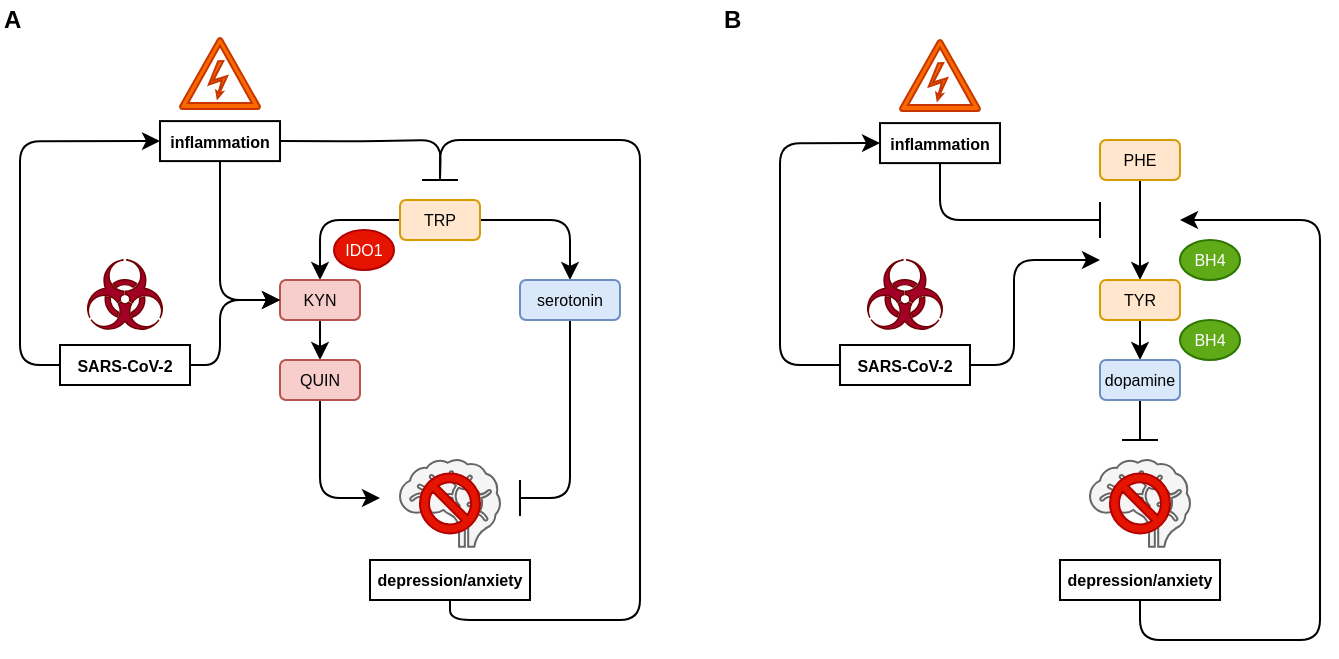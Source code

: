 <mxfile version="20.2.3" type="device"><diagram id="vO4f04G-AD3M8A1myA08" name="Page-1"><mxGraphModel dx="792" dy="494" grid="1" gridSize="10" guides="1" tooltips="1" connect="1" arrows="1" fold="1" page="1" pageScale="1" pageWidth="690" pageHeight="980" math="0" shadow="0"><root><mxCell id="0"/><mxCell id="1" parent="0"/><mxCell id="mLUjD3GKObncS-k6vLoB-5" style="edgeStyle=orthogonalEdgeStyle;rounded=1;orthogonalLoop=1;jettySize=auto;html=1;exitX=1;exitY=0.5;exitDx=0;exitDy=0;entryX=0.5;entryY=0;entryDx=0;entryDy=0;fontSize=8;" edge="1" parent="1" source="mLUjD3GKObncS-k6vLoB-1" target="mLUjD3GKObncS-k6vLoB-2"><mxGeometry relative="1" as="geometry"/></mxCell><mxCell id="mLUjD3GKObncS-k6vLoB-6" style="edgeStyle=orthogonalEdgeStyle;rounded=1;orthogonalLoop=1;jettySize=auto;html=1;entryX=0.5;entryY=0;entryDx=0;entryDy=0;fontSize=8;" edge="1" parent="1" source="mLUjD3GKObncS-k6vLoB-1" target="mLUjD3GKObncS-k6vLoB-3"><mxGeometry relative="1" as="geometry"/></mxCell><mxCell id="mLUjD3GKObncS-k6vLoB-1" value="TRP" style="rounded=1;whiteSpace=wrap;html=1;fontSize=8;fillColor=#ffe6cc;strokeColor=#d79b00;" vertex="1" parent="1"><mxGeometry x="200" y="100" width="40" height="20" as="geometry"/></mxCell><mxCell id="mLUjD3GKObncS-k6vLoB-9" style="edgeStyle=orthogonalEdgeStyle;orthogonalLoop=1;jettySize=auto;html=1;fontSize=8;strokeWidth=1;comic=0;jumpStyle=none;sketch=0;shadow=0;rounded=1;startArrow=none;startFill=0;endArrow=baseDash;endFill=0;endSize=16;" edge="1" parent="1" source="mLUjD3GKObncS-k6vLoB-2"><mxGeometry relative="1" as="geometry"><mxPoint x="260" y="249" as="targetPoint"/><Array as="points"><mxPoint x="285" y="249"/></Array></mxGeometry></mxCell><mxCell id="mLUjD3GKObncS-k6vLoB-2" value="serotonin" style="rounded=1;whiteSpace=wrap;html=1;fontSize=8;fillColor=#dae8fc;strokeColor=#6c8ebf;" vertex="1" parent="1"><mxGeometry x="260" y="140" width="50" height="20" as="geometry"/></mxCell><mxCell id="mLUjD3GKObncS-k6vLoB-7" style="edgeStyle=orthogonalEdgeStyle;rounded=0;orthogonalLoop=1;jettySize=auto;html=1;exitX=0.5;exitY=1;exitDx=0;exitDy=0;entryX=0.5;entryY=0;entryDx=0;entryDy=0;fontSize=8;" edge="1" parent="1" source="mLUjD3GKObncS-k6vLoB-3" target="mLUjD3GKObncS-k6vLoB-4"><mxGeometry relative="1" as="geometry"/></mxCell><mxCell id="mLUjD3GKObncS-k6vLoB-3" value="KYN" style="rounded=1;whiteSpace=wrap;html=1;fontSize=8;fillColor=#f8cecc;strokeColor=#b85450;" vertex="1" parent="1"><mxGeometry x="140" y="140" width="40" height="20" as="geometry"/></mxCell><mxCell id="mLUjD3GKObncS-k6vLoB-11" style="edgeStyle=orthogonalEdgeStyle;rounded=1;orthogonalLoop=1;jettySize=auto;html=1;exitX=0.5;exitY=1;exitDx=0;exitDy=0;fontSize=8;endArrow=classic;endFill=1;endSize=6;" edge="1" parent="1" source="mLUjD3GKObncS-k6vLoB-4"><mxGeometry relative="1" as="geometry"><mxPoint x="190" y="249" as="targetPoint"/><Array as="points"><mxPoint x="160" y="249"/></Array></mxGeometry></mxCell><mxCell id="mLUjD3GKObncS-k6vLoB-4" value="QUIN" style="rounded=1;whiteSpace=wrap;html=1;fontSize=8;fillColor=#f8cecc;strokeColor=#b85450;" vertex="1" parent="1"><mxGeometry x="140" y="180" width="40" height="20" as="geometry"/></mxCell><mxCell id="mLUjD3GKObncS-k6vLoB-10" value="IDO1" style="ellipse;whiteSpace=wrap;html=1;fontSize=8;fillColor=#e51400;fontColor=#ffffff;strokeColor=#B20000;" vertex="1" parent="1"><mxGeometry x="167" y="115" width="30" height="20" as="geometry"/></mxCell><mxCell id="mLUjD3GKObncS-k6vLoB-15" value="" style="group" vertex="1" connectable="0" parent="1"><mxGeometry x="200" y="230" width="50" height="43.37" as="geometry"/></mxCell><mxCell id="mLUjD3GKObncS-k6vLoB-13" value="" style="shape=mxgraph.signs.healthcare.brain;html=1;pointerEvents=1;fillColor=#f5f5f5;strokeColor=#666666;verticalLabelPosition=bottom;verticalAlign=top;align=center;sketch=0;fontSize=8;aspect=fixed;fontColor=#333333;" vertex="1" parent="mLUjD3GKObncS-k6vLoB-15"><mxGeometry width="50" height="43.37" as="geometry"/></mxCell><mxCell id="mLUjD3GKObncS-k6vLoB-14" value="" style="verticalLabelPosition=bottom;verticalAlign=top;html=1;shape=mxgraph.basic.no_symbol;fontSize=8;aspect=fixed;fillColor=#e51400;fontColor=#ffffff;strokeColor=#B20000;" vertex="1" parent="mLUjD3GKObncS-k6vLoB-15"><mxGeometry x="10" y="6.69" width="30" height="30" as="geometry"/></mxCell><mxCell id="mLUjD3GKObncS-k6vLoB-19" style="edgeStyle=orthogonalEdgeStyle;rounded=1;comic=0;sketch=0;jumpStyle=none;orthogonalLoop=1;jettySize=auto;html=1;shadow=0;fontSize=8;startArrow=none;startFill=0;endArrow=baseDash;endFill=0;endSize=16;strokeWidth=1;jumpSize=6;" edge="1" parent="1" source="mLUjD3GKObncS-k6vLoB-18"><mxGeometry relative="1" as="geometry"><mxPoint x="220" y="90" as="targetPoint"/><Array as="points"><mxPoint x="225" y="310"/><mxPoint x="320" y="310"/><mxPoint x="320" y="70"/><mxPoint x="220" y="70"/></Array></mxGeometry></mxCell><mxCell id="mLUjD3GKObncS-k6vLoB-18" value="depression/anxiety" style="rounded=0;whiteSpace=wrap;html=1;fontSize=8;fontStyle=1" vertex="1" parent="1"><mxGeometry x="185" y="280" width="80" height="20" as="geometry"/></mxCell><mxCell id="mLUjD3GKObncS-k6vLoB-22" value="" style="group" vertex="1" connectable="0" parent="1"><mxGeometry x="30" y="120" width="65" height="72.5" as="geometry"/></mxCell><mxCell id="mLUjD3GKObncS-k6vLoB-20" value="" style="fontColor=#ffffff;verticalAlign=top;verticalLabelPosition=bottom;labelPosition=center;align=center;html=1;outlineConnect=0;fillColor=#a20025;strokeColor=#6F0000;gradientDirection=north;strokeWidth=2;shape=mxgraph.networks.virus;fontSize=8;aspect=fixed;" vertex="1" parent="mLUjD3GKObncS-k6vLoB-22"><mxGeometry x="12.5" y="10" width="40" height="36" as="geometry"/></mxCell><mxCell id="mLUjD3GKObncS-k6vLoB-21" value="SARS-CoV-2" style="rounded=0;whiteSpace=wrap;html=1;fontSize=8;fontStyle=1" vertex="1" parent="mLUjD3GKObncS-k6vLoB-22"><mxGeometry y="52.5" width="65" height="20" as="geometry"/></mxCell><mxCell id="mLUjD3GKObncS-k6vLoB-23" style="edgeStyle=orthogonalEdgeStyle;rounded=1;comic=0;sketch=0;jumpStyle=none;jumpSize=6;orthogonalLoop=1;jettySize=auto;html=1;entryX=0;entryY=0.5;entryDx=0;entryDy=0;shadow=0;fontSize=8;startArrow=none;startFill=0;endArrow=classic;endFill=1;endSize=6;strokeWidth=1;" edge="1" parent="1" source="mLUjD3GKObncS-k6vLoB-21" target="mLUjD3GKObncS-k6vLoB-3"><mxGeometry relative="1" as="geometry"><Array as="points"><mxPoint x="110" y="183"/><mxPoint x="110" y="150"/></Array></mxGeometry></mxCell><mxCell id="mLUjD3GKObncS-k6vLoB-32" value="" style="group" vertex="1" connectable="0" parent="1"><mxGeometry x="80" y="19" width="60" height="61.55" as="geometry"/></mxCell><mxCell id="mLUjD3GKObncS-k6vLoB-26" value="" style="shape=mxgraph.signs.safety.high_voltage_3;html=1;pointerEvents=1;fillColor=#fa6800;strokeColor=#C73500;verticalLabelPosition=bottom;verticalAlign=top;align=center;sketch=0;fontSize=8;aspect=fixed;fontColor=#000000;" vertex="1" parent="mLUjD3GKObncS-k6vLoB-32"><mxGeometry x="10" width="40" height="35.55" as="geometry"/></mxCell><mxCell id="mLUjD3GKObncS-k6vLoB-27" value="inflammation" style="rounded=0;whiteSpace=wrap;html=1;fontSize=8;fontStyle=1" vertex="1" parent="mLUjD3GKObncS-k6vLoB-32"><mxGeometry y="41.55" width="60" height="20" as="geometry"/></mxCell><mxCell id="mLUjD3GKObncS-k6vLoB-33" style="edgeStyle=orthogonalEdgeStyle;rounded=1;comic=0;sketch=0;jumpStyle=none;jumpSize=6;orthogonalLoop=1;jettySize=auto;html=1;exitX=1;exitY=0.5;exitDx=0;exitDy=0;shadow=0;fontSize=8;startArrow=none;startFill=0;endArrow=none;endFill=0;endSize=6;strokeWidth=1;" edge="1" parent="1" source="mLUjD3GKObncS-k6vLoB-27"><mxGeometry relative="1" as="geometry"><mxPoint x="220" y="90" as="targetPoint"/></mxGeometry></mxCell><mxCell id="mLUjD3GKObncS-k6vLoB-34" style="edgeStyle=orthogonalEdgeStyle;rounded=1;comic=0;sketch=0;jumpStyle=none;jumpSize=6;orthogonalLoop=1;jettySize=auto;html=1;entryX=0;entryY=0.5;entryDx=0;entryDy=0;shadow=0;fontSize=8;startArrow=none;startFill=0;endArrow=classic;endFill=1;endSize=6;strokeWidth=1;" edge="1" parent="1" source="mLUjD3GKObncS-k6vLoB-21" target="mLUjD3GKObncS-k6vLoB-27"><mxGeometry relative="1" as="geometry"><Array as="points"><mxPoint x="10" y="183"/><mxPoint x="10" y="71"/></Array></mxGeometry></mxCell><mxCell id="mLUjD3GKObncS-k6vLoB-35" style="edgeStyle=orthogonalEdgeStyle;rounded=1;comic=0;sketch=0;jumpStyle=none;jumpSize=6;orthogonalLoop=1;jettySize=auto;html=1;exitX=0.5;exitY=1;exitDx=0;exitDy=0;entryX=0;entryY=0.5;entryDx=0;entryDy=0;shadow=0;fontSize=8;startArrow=none;startFill=0;endArrow=classic;endFill=1;endSize=6;strokeWidth=1;" edge="1" parent="1" source="mLUjD3GKObncS-k6vLoB-27" target="mLUjD3GKObncS-k6vLoB-3"><mxGeometry relative="1" as="geometry"/></mxCell><mxCell id="mLUjD3GKObncS-k6vLoB-40" style="edgeStyle=orthogonalEdgeStyle;rounded=1;comic=0;sketch=0;jumpStyle=none;jumpSize=6;orthogonalLoop=1;jettySize=auto;html=1;exitX=0.5;exitY=1;exitDx=0;exitDy=0;entryX=0.5;entryY=0;entryDx=0;entryDy=0;shadow=0;fontSize=8;startArrow=none;startFill=0;endArrow=classic;endFill=1;endSize=6;strokeWidth=1;" edge="1" parent="1" source="mLUjD3GKObncS-k6vLoB-37" target="mLUjD3GKObncS-k6vLoB-38"><mxGeometry relative="1" as="geometry"/></mxCell><mxCell id="mLUjD3GKObncS-k6vLoB-37" value="PHE" style="rounded=1;whiteSpace=wrap;html=1;fontSize=8;fillColor=#ffe6cc;strokeColor=#d79b00;" vertex="1" parent="1"><mxGeometry x="550" y="70" width="40" height="20" as="geometry"/></mxCell><mxCell id="mLUjD3GKObncS-k6vLoB-41" style="edgeStyle=orthogonalEdgeStyle;rounded=1;comic=0;sketch=0;jumpStyle=none;jumpSize=6;orthogonalLoop=1;jettySize=auto;html=1;exitX=0.5;exitY=1;exitDx=0;exitDy=0;entryX=0.5;entryY=0;entryDx=0;entryDy=0;shadow=0;fontSize=8;startArrow=none;startFill=0;endArrow=classic;endFill=1;endSize=6;strokeWidth=1;" edge="1" parent="1" source="mLUjD3GKObncS-k6vLoB-38" target="mLUjD3GKObncS-k6vLoB-39"><mxGeometry relative="1" as="geometry"/></mxCell><mxCell id="mLUjD3GKObncS-k6vLoB-38" value="TYR" style="rounded=1;whiteSpace=wrap;html=1;fontSize=8;fillColor=#ffe6cc;strokeColor=#d79b00;" vertex="1" parent="1"><mxGeometry x="550" y="140" width="40" height="20" as="geometry"/></mxCell><mxCell id="mLUjD3GKObncS-k6vLoB-49" style="edgeStyle=orthogonalEdgeStyle;rounded=1;comic=0;sketch=0;jumpStyle=none;jumpSize=6;orthogonalLoop=1;jettySize=auto;html=1;shadow=0;fontSize=8;startArrow=none;startFill=0;endArrow=baseDash;endFill=0;endSize=16;strokeWidth=1;" edge="1" parent="1" source="mLUjD3GKObncS-k6vLoB-39"><mxGeometry relative="1" as="geometry"><mxPoint x="570" y="220" as="targetPoint"/></mxGeometry></mxCell><mxCell id="mLUjD3GKObncS-k6vLoB-39" value="dopamine" style="rounded=1;whiteSpace=wrap;html=1;fontSize=8;fillColor=#dae8fc;strokeColor=#6c8ebf;" vertex="1" parent="1"><mxGeometry x="550" y="180" width="40" height="20" as="geometry"/></mxCell><mxCell id="mLUjD3GKObncS-k6vLoB-45" value="" style="group" vertex="1" connectable="0" parent="1"><mxGeometry x="545" y="230" width="50" height="43.37" as="geometry"/></mxCell><mxCell id="mLUjD3GKObncS-k6vLoB-46" value="" style="shape=mxgraph.signs.healthcare.brain;html=1;pointerEvents=1;fillColor=#f5f5f5;strokeColor=#666666;verticalLabelPosition=bottom;verticalAlign=top;align=center;sketch=0;fontSize=8;aspect=fixed;fontColor=#333333;" vertex="1" parent="mLUjD3GKObncS-k6vLoB-45"><mxGeometry width="50" height="43.37" as="geometry"/></mxCell><mxCell id="mLUjD3GKObncS-k6vLoB-47" value="" style="verticalLabelPosition=bottom;verticalAlign=top;html=1;shape=mxgraph.basic.no_symbol;fontSize=8;aspect=fixed;fillColor=#e51400;fontColor=#ffffff;strokeColor=#B20000;" vertex="1" parent="mLUjD3GKObncS-k6vLoB-45"><mxGeometry x="10" y="6.69" width="30" height="30" as="geometry"/></mxCell><mxCell id="mLUjD3GKObncS-k6vLoB-52" style="edgeStyle=orthogonalEdgeStyle;rounded=1;comic=0;sketch=0;jumpStyle=none;jumpSize=6;orthogonalLoop=1;jettySize=auto;html=1;exitX=0.5;exitY=1;exitDx=0;exitDy=0;shadow=0;fontSize=12;startArrow=none;startFill=0;endArrow=classic;endFill=1;endSize=6;strokeWidth=1;" edge="1" parent="1" source="mLUjD3GKObncS-k6vLoB-48"><mxGeometry relative="1" as="geometry"><mxPoint x="590" y="110" as="targetPoint"/><Array as="points"><mxPoint x="570" y="320"/><mxPoint x="660" y="320"/><mxPoint x="660" y="110"/></Array></mxGeometry></mxCell><mxCell id="mLUjD3GKObncS-k6vLoB-48" value="depression/anxiety" style="rounded=0;whiteSpace=wrap;html=1;fontSize=8;fontStyle=1" vertex="1" parent="1"><mxGeometry x="530" y="280" width="80" height="20" as="geometry"/></mxCell><mxCell id="mLUjD3GKObncS-k6vLoB-50" value="A" style="text;html=1;strokeColor=none;fillColor=none;align=left;verticalAlign=middle;whiteSpace=wrap;rounded=0;fontSize=12;fontStyle=1" vertex="1" parent="1"><mxGeometry width="20" height="20" as="geometry"/></mxCell><mxCell id="mLUjD3GKObncS-k6vLoB-51" value="B" style="text;html=1;strokeColor=none;fillColor=none;align=left;verticalAlign=middle;whiteSpace=wrap;rounded=0;fontSize=12;fontStyle=1" vertex="1" parent="1"><mxGeometry x="360" width="20" height="20" as="geometry"/></mxCell><mxCell id="mLUjD3GKObncS-k6vLoB-53" value="" style="group" vertex="1" connectable="0" parent="1"><mxGeometry x="440" y="20" width="60" height="61.55" as="geometry"/></mxCell><mxCell id="mLUjD3GKObncS-k6vLoB-54" value="" style="shape=mxgraph.signs.safety.high_voltage_3;html=1;pointerEvents=1;fillColor=#fa6800;strokeColor=#C73500;verticalLabelPosition=bottom;verticalAlign=top;align=center;sketch=0;fontSize=8;aspect=fixed;fontColor=#000000;" vertex="1" parent="mLUjD3GKObncS-k6vLoB-53"><mxGeometry x="10" width="40" height="35.55" as="geometry"/></mxCell><mxCell id="mLUjD3GKObncS-k6vLoB-55" value="inflammation" style="rounded=0;whiteSpace=wrap;html=1;fontSize=8;fontStyle=1" vertex="1" parent="mLUjD3GKObncS-k6vLoB-53"><mxGeometry y="41.55" width="60" height="20" as="geometry"/></mxCell><mxCell id="mLUjD3GKObncS-k6vLoB-56" value="" style="group" vertex="1" connectable="0" parent="1"><mxGeometry x="420" y="120" width="65" height="72.5" as="geometry"/></mxCell><mxCell id="mLUjD3GKObncS-k6vLoB-57" value="" style="fontColor=#ffffff;verticalAlign=top;verticalLabelPosition=bottom;labelPosition=center;align=center;html=1;outlineConnect=0;fillColor=#a20025;strokeColor=#6F0000;gradientDirection=north;strokeWidth=2;shape=mxgraph.networks.virus;fontSize=8;aspect=fixed;" vertex="1" parent="mLUjD3GKObncS-k6vLoB-56"><mxGeometry x="12.5" y="10" width="40" height="36" as="geometry"/></mxCell><mxCell id="mLUjD3GKObncS-k6vLoB-58" value="SARS-CoV-2" style="rounded=0;whiteSpace=wrap;html=1;fontSize=8;fontStyle=1" vertex="1" parent="mLUjD3GKObncS-k6vLoB-56"><mxGeometry y="52.5" width="65" height="20" as="geometry"/></mxCell><mxCell id="mLUjD3GKObncS-k6vLoB-59" style="edgeStyle=orthogonalEdgeStyle;rounded=1;comic=0;sketch=0;jumpStyle=none;jumpSize=6;orthogonalLoop=1;jettySize=auto;html=1;exitX=1;exitY=0.5;exitDx=0;exitDy=0;shadow=0;fontSize=12;startArrow=none;startFill=0;endArrow=classic;endFill=1;endSize=6;strokeWidth=1;" edge="1" parent="1" source="mLUjD3GKObncS-k6vLoB-58"><mxGeometry relative="1" as="geometry"><mxPoint x="550" y="130" as="targetPoint"/><Array as="points"><mxPoint x="507" y="183"/><mxPoint x="507" y="130"/><mxPoint x="550" y="130"/></Array></mxGeometry></mxCell><mxCell id="mLUjD3GKObncS-k6vLoB-60" style="edgeStyle=orthogonalEdgeStyle;rounded=1;comic=0;sketch=0;jumpStyle=none;jumpSize=6;orthogonalLoop=1;jettySize=auto;html=1;exitX=0.5;exitY=1;exitDx=0;exitDy=0;shadow=0;fontSize=12;startArrow=none;startFill=0;endArrow=baseDash;endFill=0;endSize=16;strokeWidth=1;" edge="1" parent="1" source="mLUjD3GKObncS-k6vLoB-55"><mxGeometry relative="1" as="geometry"><mxPoint x="550" y="110" as="targetPoint"/><Array as="points"><mxPoint x="470" y="110"/><mxPoint x="550" y="110"/></Array></mxGeometry></mxCell><mxCell id="mLUjD3GKObncS-k6vLoB-61" value="BH4" style="ellipse;whiteSpace=wrap;html=1;fontSize=8;fillColor=#60a917;fontColor=#ffffff;strokeColor=#2D7600;" vertex="1" parent="1"><mxGeometry x="590" y="160" width="30" height="20" as="geometry"/></mxCell><mxCell id="mLUjD3GKObncS-k6vLoB-62" value="BH4" style="ellipse;whiteSpace=wrap;html=1;fontSize=8;fillColor=#60a917;fontColor=#ffffff;strokeColor=#2D7600;" vertex="1" parent="1"><mxGeometry x="590" y="120" width="30" height="20" as="geometry"/></mxCell><mxCell id="mLUjD3GKObncS-k6vLoB-63" style="edgeStyle=orthogonalEdgeStyle;rounded=1;comic=0;sketch=0;jumpStyle=none;jumpSize=6;orthogonalLoop=1;jettySize=auto;html=1;entryX=0;entryY=0.5;entryDx=0;entryDy=0;shadow=0;fontSize=12;startArrow=none;startFill=0;endArrow=classic;endFill=1;endSize=6;strokeWidth=1;" edge="1" parent="1" source="mLUjD3GKObncS-k6vLoB-58" target="mLUjD3GKObncS-k6vLoB-55"><mxGeometry relative="1" as="geometry"><Array as="points"><mxPoint x="390" y="183"/><mxPoint x="390" y="72"/></Array></mxGeometry></mxCell></root></mxGraphModel></diagram></mxfile>